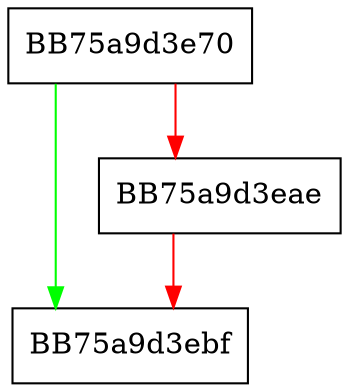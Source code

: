 digraph stop_monitoring_process {
  node [shape="box"];
  graph [splines=ortho];
  BB75a9d3e70 -> BB75a9d3ebf [color="green"];
  BB75a9d3e70 -> BB75a9d3eae [color="red"];
  BB75a9d3eae -> BB75a9d3ebf [color="red"];
}